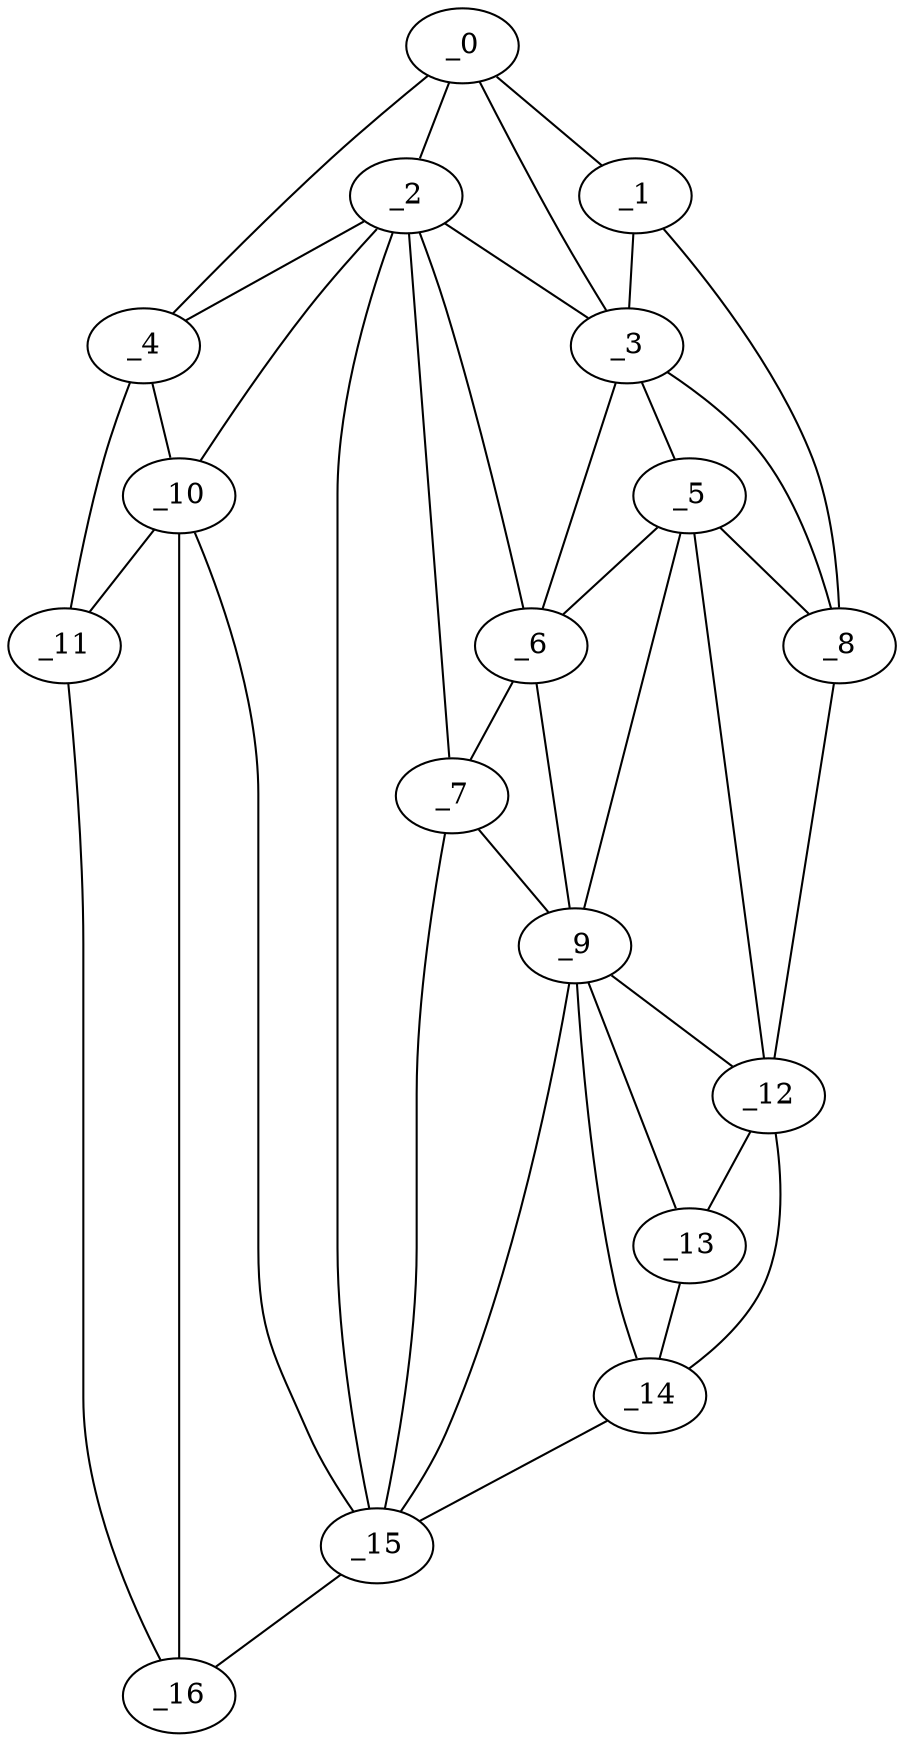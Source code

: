 graph "obj7__225.gxl" {
	_0	 [x=39,
		y=9];
	_1	 [x=52,
		y=3];
	_0 -- _1	 [valence=1];
	_2	 [x=55,
		y=29];
	_0 -- _2	 [valence=1];
	_3	 [x=57,
		y=10];
	_0 -- _3	 [valence=1];
	_4	 [x=63,
		y=126];
	_0 -- _4	 [valence=1];
	_1 -- _3	 [valence=2];
	_8	 [x=70,
		y=5];
	_1 -- _8	 [valence=1];
	_2 -- _3	 [valence=2];
	_2 -- _4	 [valence=2];
	_6	 [x=68,
		y=23];
	_2 -- _6	 [valence=2];
	_7	 [x=68,
		y=28];
	_2 -- _7	 [valence=2];
	_10	 [x=85,
		y=95];
	_2 -- _10	 [valence=2];
	_15	 [x=95,
		y=72];
	_2 -- _15	 [valence=2];
	_5	 [x=68,
		y=11];
	_3 -- _5	 [valence=1];
	_3 -- _6	 [valence=2];
	_3 -- _8	 [valence=2];
	_4 -- _10	 [valence=2];
	_11	 [x=87,
		y=122];
	_4 -- _11	 [valence=1];
	_5 -- _6	 [valence=2];
	_5 -- _8	 [valence=1];
	_9	 [x=76,
		y=30];
	_5 -- _9	 [valence=2];
	_12	 [x=94,
		y=14];
	_5 -- _12	 [valence=1];
	_6 -- _7	 [valence=2];
	_6 -- _9	 [valence=1];
	_7 -- _9	 [valence=2];
	_7 -- _15	 [valence=2];
	_8 -- _12	 [valence=1];
	_9 -- _12	 [valence=2];
	_13	 [x=94,
		y=29];
	_9 -- _13	 [valence=2];
	_14	 [x=95,
		y=40];
	_9 -- _14	 [valence=2];
	_9 -- _15	 [valence=2];
	_10 -- _11	 [valence=1];
	_10 -- _15	 [valence=2];
	_16	 [x=95,
		y=103];
	_10 -- _16	 [valence=2];
	_11 -- _16	 [valence=1];
	_12 -- _13	 [valence=2];
	_12 -- _14	 [valence=1];
	_13 -- _14	 [valence=1];
	_14 -- _15	 [valence=1];
	_15 -- _16	 [valence=1];
}
